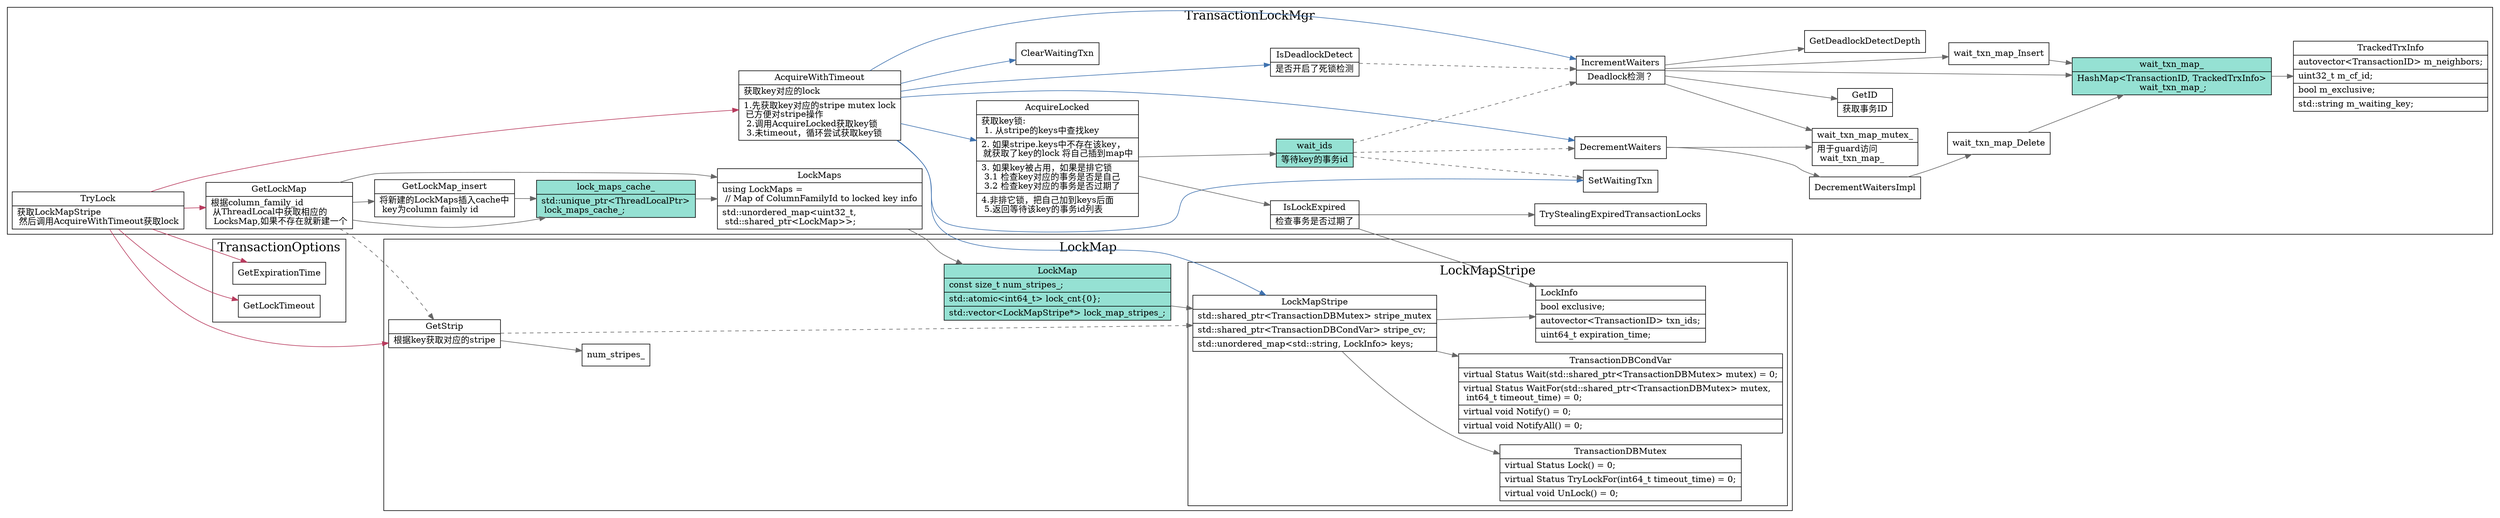 digraph tranaction_lock_mgr {
  node[shape=box];
  edge[color=gray40];
  newrank=true;
  rankdir=LR;

  subgraph cluster_TransactionOptions {
    graph[label="TransactionOptions";fontsize=20;];
    GetExpirationTime;
    GetLockTimeout;
  } // end of TransactionOptions

  subgraph cluster_LockMap {
    graph[label="LockMap";fontsize=20;];
    GetStripe -> num_stripes_;
    LockMap[
      shape="record";
      fillcolor="#95e1d3"
      style=filled;
      label="{{
        LockMap|
          const size_t num_stripes_;\l|
          std::atomic\<int64_t\> lock_cnt\{0\};\l|
          std::vector\<LockMapStripe*\> lock_map_stripes_;\l
      }}"
    ];
    LockMap -> LockMapStripe;
    subgraph cluster_LockMapStripe {
      graph[label="LockMapStripe";fontsize=20;];
      LockMapStripe[
        shape="record"
        label="{{
          LockMapStripe|
            <stripe_mutex> std::shared_ptr\<TransactionDBMutex\> stripe_mutex\l|
            <stripe_cv> std::shared_ptr\<TransactionDBCondVar\> stripe_cv;\l|
            <LockInfo> std::unordered_map\<std::string, LockInfo\> keys;\l
        }}"
      ];
      LockMapStripe -> {
        TransactionDBMutex;
        TransactionDBCondVar;
        LockInfo;
      }
    }
    TransactionDBMutex[
      shape="record"
      label="{{
        TransactionDBMutex|
          virtual Status Lock() = 0;\l|
          virtual Status TryLockFor(int64_t timeout_time) = 0;\l|
          virtual void UnLock() = 0;\l
      }}"
    ];
    TransactionDBCondVar[
      shape="record"
      label="{{
        TransactionDBCondVar|
          virtual Status Wait(std::shared_ptr\<TransactionDBMutex\> mutex) = 0;\l|
          virtual Status WaitFor(std::shared_ptr\<TransactionDBMutex\> mutex,\l
                         int64_t timeout_time) = 0;\l|
          virtual void Notify() = 0;\l|
          virtual void NotifyAll() = 0;\l
      }}"
    ];
    LockInfo[
      shape="record"
      label="{{
        LockInfo\l|
        bool exclusive;\l|
        autovector\<TransactionID\> txn_ids;\l|
        uint64_t expiration_time;\l
      }}"
    ];
    GetStripe -> LockMapStripe[style=dashed];
  }
  subgraph cluster_TransactionLockMgr {
    graph[label="TransactionLockMgr";fontsize=20;];
    TryLock[
      shape="record";
      label="{{
        TryLock|
        获取LockMapStripe\l
        然后调用AcquireWithTimeout获取lock\l
      }}";
    ];
    TryLock -> {
      GetLockMap;
      GetExpirationTime;
      GetLockTimeout;
      AcquireWithTimeout;
      GetStripe;
    }[color="#b83b5e"];

    GetStripe[
      shape="record";
      label="{{
        GetStrip|
        根据key获取对应的stripe\l
      }}";
    ];

    GetLockMap -> GetStripe[style=dashed];
    //LockMapStripe -> AcquireWithTimeout[style=dashed];
    AcquireWithTimeout[
      shape="record";
      label="{{
        AcquireWithTimeout|
        获取key对应的lock\l|
        1.先获取key对应的stripe mutex lock\l
        已方便对stripe操作\l
        2.调用AcquireLocked获取key锁\l
        3.未timeout，循环尝试获取key锁\l
      }}";
    ];

    AcquireWithTimeout -> {
      AcquireLocked;
      SetWaitingTxn;
      IsDeadlockDetect;
      IncrementWaiters;
      ClearWaitingTxn;
      DecrementWaiters;
      LockMapStripe:stripe_mutex;
      LockMapStripe:stripe_cv;
    }[color="#3f72af"];

    AcquireLocked[
      shape="record";
      label="{{
        AcquireLocked|
        获取key锁:\l
        1. 从stripe的keys中查找key\l|
        2. 如果stripe.keys中不存在该key，\l 
        就获取了key的lock 将自己插到map中\l|
        3. 如果key被占用，如果是排它锁 \l 
          3.1 检查key对应的事务是否是自己\l
          3.2 检查key对应的事务是否过期了\l|
        4.非排它锁，把自己加到keys后面\l
        5.返回等待该key的事务id列表\l
      }}";
    ];

    AcquireLocked -> {
      IsLockExpired;
      wait_ids
    }
    wait_ids[
      shape="record";
      fillcolor="#95e1d3"
      style=filled;
      label="{{
        wait_ids|
        等待key的事务id\l
      }}";
    ];
    wait_ids -> {
      IncrementWaiters;
      SetWaitingTxn;
      DecrementWaiters;
    }[style=dashed];

    IsLockExpired[
      shape="record";
      label="{{
        IsLockExpired|
        检查事务是否过期了\l
      }}";
    ];

    IsLockExpired -> {
      TryStealingExpiredTransactionLocks;
      LockInfo;
    }
    GetLockMap[
      shape="record";
      label="{{
        GetLockMap|
        根据column_family_id\l 
        从ThreadLocal中获取相应的\l
        LocksMap,如果不存在就新建一个\l
      }}";
    ];

    GetLockMap -> {
      lock_maps_cache_;
      GetLockMap_insert;
      LockMaps;
    }
    GetLockMap_insert[
      shape="record";
      label="{{
        GetLockMap_insert|
        将新建的LockMaps插入cache中\l
        key为column faimly id\l
      }}";
    ];
    GetLockMap_insert -> lock_maps_cache_;

    lock_maps_cache_[
      shape="record";
      fillcolor="#95e1d3"
      style=filled;
      label="{{
        lock_maps_cache_|
          std::unique_ptr\<ThreadLocalPtr\>\l lock_maps_cache_;\l
      }}"
    ];
    lock_maps_cache_ -> LockMaps;
    LockMaps[
      shape="record"
      label="{{
        LockMaps|
          using LockMaps =\l 
          // Map of ColumnFamilyId to locked key info\l|
          std::unordered_map\<uint32_t, \l 
          std::shared_ptr\<LockMap\>\>;\l
      }}"
    ];
    LockMaps -> LockMap;

    IsDeadlockDetect[
      shape="record";
      label="{{
        IsDeadlockDetect|
        是否开启了死锁检测\l
      }}";
    ];
    IsDeadlockDetect -> IncrementWaiters[style=dashed];

    IncrementWaiters[
      shape="record";
      label="{{
        IncrementWaiters|
        Deadlock检测？
      }}";
    ];
    IncrementWaiters -> {
      GetID;
      GetDeadlockDetectDepth;
      wait_txn_map_mutex_;
      wait_txn_map_;
      wait_txn_map_Insert;
    }

    wait_txn_map_mutex_[
      shape="record";
      label="{{
        wait_txn_map_mutex_|
        用于guard访问\l
        wait_txn_map_\l
      }}";
    ];
    GetID[
      shape="record";
      label="{{
        GetID|
        获取事务ID\l
      }}";
    ];


    wait_txn_map_Insert -> wait_txn_map_;
    wait_txn_map_[
      shape="record";
      fillcolor="#95e1d3"
      style=filled;
      label="{{
        wait_txn_map_|
          <TrackedTrxInfo> HashMap\<TransactionID, TrackedTrxInfo\>\l wait_txn_map_;
      }}";
    ];
    wait_txn_map_ -> TrackedTrxInfo;
    TrackedTrxInfo[
      shape="record";
      label="{{
        TrackedTrxInfo|
          autovector\<TransactionID\> m_neighbors;\l|
          uint32_t m_cf_id;\l|
          bool m_exclusive;\l|
          std::string m_waiting_key;\l
      }}";
    ];

    DecrementWaiters -> {
      wait_txn_map_mutex_;
      DecrementWaitersImpl;
    }
    DecrementWaitersImpl -> {
      wait_txn_map_Delete;
    }
    wait_txn_map_Delete -> wait_txn_map_;
  }
}
